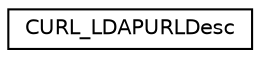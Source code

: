 digraph "Graphical Class Hierarchy"
{
  edge [fontname="Helvetica",fontsize="10",labelfontname="Helvetica",labelfontsize="10"];
  node [fontname="Helvetica",fontsize="10",shape=record];
  rankdir="LR";
  Node0 [label="CURL_LDAPURLDesc",height=0.2,width=0.4,color="black", fillcolor="white", style="filled",URL="$struct_c_u_r_l___l_d_a_p_u_r_l_desc.html"];
}
